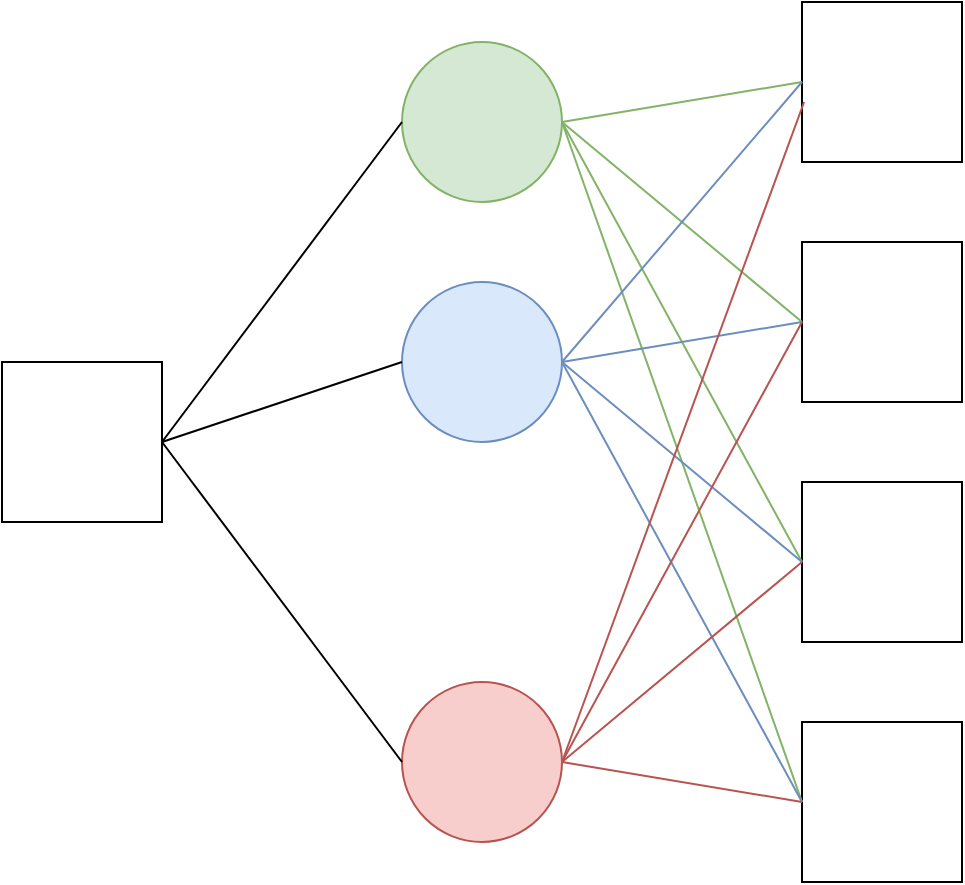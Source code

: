<mxfile version="10.7.5" type="github"><diagram id="SLm70Tk7dS_51QnFs_YJ" name="Page-1"><mxGraphModel dx="578" dy="737" grid="1" gridSize="10" guides="1" tooltips="1" connect="1" arrows="1" fold="1" page="1" pageScale="1" pageWidth="850" pageHeight="1100" math="0" shadow="0"><root><mxCell id="0"/><mxCell id="1" parent="0"/><mxCell id="nuVuQb8P60F_ykY6qicK-1" value="" style="whiteSpace=wrap;html=1;aspect=fixed;" vertex="1" parent="1"><mxGeometry x="40" y="280" width="80" height="80" as="geometry"/></mxCell><mxCell id="nuVuQb8P60F_ykY6qicK-2" value="" style="whiteSpace=wrap;html=1;aspect=fixed;" vertex="1" parent="1"><mxGeometry x="440" y="220" width="80" height="80" as="geometry"/></mxCell><mxCell id="nuVuQb8P60F_ykY6qicK-3" value="" style="ellipse;whiteSpace=wrap;html=1;aspect=fixed;fillColor=#d5e8d4;strokeColor=#82b366;" vertex="1" parent="1"><mxGeometry x="240" y="120" width="80" height="80" as="geometry"/></mxCell><mxCell id="nuVuQb8P60F_ykY6qicK-4" value="" style="whiteSpace=wrap;html=1;aspect=fixed;" vertex="1" parent="1"><mxGeometry x="440" y="100" width="80" height="80" as="geometry"/></mxCell><mxCell id="nuVuQb8P60F_ykY6qicK-5" value="" style="whiteSpace=wrap;html=1;aspect=fixed;" vertex="1" parent="1"><mxGeometry x="440" y="340" width="80" height="80" as="geometry"/></mxCell><mxCell id="nuVuQb8P60F_ykY6qicK-6" value="" style="whiteSpace=wrap;html=1;aspect=fixed;" vertex="1" parent="1"><mxGeometry x="440" y="460" width="80" height="80" as="geometry"/></mxCell><mxCell id="nuVuQb8P60F_ykY6qicK-8" value="" style="ellipse;whiteSpace=wrap;html=1;aspect=fixed;fillColor=#f8cecc;strokeColor=#b85450;" vertex="1" parent="1"><mxGeometry x="240" y="440" width="80" height="80" as="geometry"/></mxCell><mxCell id="nuVuQb8P60F_ykY6qicK-9" value="" style="ellipse;whiteSpace=wrap;html=1;aspect=fixed;fillColor=#dae8fc;strokeColor=#6c8ebf;" vertex="1" parent="1"><mxGeometry x="240" y="240" width="80" height="80" as="geometry"/></mxCell><mxCell id="nuVuQb8P60F_ykY6qicK-15" value="" style="endArrow=none;html=1;entryX=1;entryY=0.5;entryDx=0;entryDy=0;exitX=0;exitY=0.5;exitDx=0;exitDy=0;" edge="1" parent="1" source="nuVuQb8P60F_ykY6qicK-3" target="nuVuQb8P60F_ykY6qicK-1"><mxGeometry width="50" height="50" relative="1" as="geometry"><mxPoint x="40" y="610" as="sourcePoint"/><mxPoint x="90" y="560" as="targetPoint"/></mxGeometry></mxCell><mxCell id="nuVuQb8P60F_ykY6qicK-17" value="" style="endArrow=none;html=1;entryX=0;entryY=0.5;entryDx=0;entryDy=0;" edge="1" parent="1" target="nuVuQb8P60F_ykY6qicK-9"><mxGeometry width="50" height="50" relative="1" as="geometry"><mxPoint x="120" y="320" as="sourcePoint"/><mxPoint x="90" y="630" as="targetPoint"/></mxGeometry></mxCell><mxCell id="nuVuQb8P60F_ykY6qicK-19" value="" style="endArrow=none;html=1;exitX=1;exitY=0.5;exitDx=0;exitDy=0;entryX=0;entryY=0.5;entryDx=0;entryDy=0;" edge="1" parent="1" source="nuVuQb8P60F_ykY6qicK-1" target="nuVuQb8P60F_ykY6qicK-8"><mxGeometry width="50" height="50" relative="1" as="geometry"><mxPoint x="40" y="610" as="sourcePoint"/><mxPoint x="90" y="560" as="targetPoint"/></mxGeometry></mxCell><mxCell id="nuVuQb8P60F_ykY6qicK-20" value="" style="endArrow=none;html=1;entryX=1;entryY=0.5;entryDx=0;entryDy=0;exitX=0;exitY=0.5;exitDx=0;exitDy=0;fillColor=#d5e8d4;strokeColor=#82b366;" edge="1" parent="1" source="nuVuQb8P60F_ykY6qicK-4" target="nuVuQb8P60F_ykY6qicK-3"><mxGeometry width="50" height="50" relative="1" as="geometry"><mxPoint x="40" y="610" as="sourcePoint"/><mxPoint x="90" y="560" as="targetPoint"/></mxGeometry></mxCell><mxCell id="nuVuQb8P60F_ykY6qicK-21" value="" style="endArrow=none;html=1;entryX=1;entryY=0.5;entryDx=0;entryDy=0;exitX=0;exitY=0.5;exitDx=0;exitDy=0;fillColor=#d5e8d4;strokeColor=#82b366;" edge="1" parent="1" source="nuVuQb8P60F_ykY6qicK-2" target="nuVuQb8P60F_ykY6qicK-3"><mxGeometry width="50" height="50" relative="1" as="geometry"><mxPoint x="450" y="150" as="sourcePoint"/><mxPoint x="330" y="170" as="targetPoint"/></mxGeometry></mxCell><mxCell id="nuVuQb8P60F_ykY6qicK-22" value="" style="endArrow=none;html=1;entryX=1;entryY=0.5;entryDx=0;entryDy=0;exitX=0;exitY=0.5;exitDx=0;exitDy=0;fillColor=#d5e8d4;strokeColor=#82b366;" edge="1" parent="1" source="nuVuQb8P60F_ykY6qicK-5" target="nuVuQb8P60F_ykY6qicK-3"><mxGeometry width="50" height="50" relative="1" as="geometry"><mxPoint x="40" y="610" as="sourcePoint"/><mxPoint x="90" y="560" as="targetPoint"/></mxGeometry></mxCell><mxCell id="nuVuQb8P60F_ykY6qicK-23" value="" style="endArrow=none;html=1;exitX=0;exitY=0.5;exitDx=0;exitDy=0;fillColor=#d5e8d4;strokeColor=#82b366;" edge="1" parent="1" source="nuVuQb8P60F_ykY6qicK-6"><mxGeometry width="50" height="50" relative="1" as="geometry"><mxPoint x="40" y="610" as="sourcePoint"/><mxPoint x="320" y="160" as="targetPoint"/></mxGeometry></mxCell><mxCell id="nuVuQb8P60F_ykY6qicK-24" value="" style="endArrow=none;html=1;entryX=1;entryY=0.5;entryDx=0;entryDy=0;exitX=0;exitY=0.5;exitDx=0;exitDy=0;fillColor=#dae8fc;strokeColor=#6c8ebf;" edge="1" parent="1" source="nuVuQb8P60F_ykY6qicK-4" target="nuVuQb8P60F_ykY6qicK-9"><mxGeometry width="50" height="50" relative="1" as="geometry"><mxPoint x="40" y="610" as="sourcePoint"/><mxPoint x="90" y="560" as="targetPoint"/></mxGeometry></mxCell><mxCell id="nuVuQb8P60F_ykY6qicK-25" value="" style="endArrow=none;html=1;entryX=1;entryY=0.5;entryDx=0;entryDy=0;exitX=0;exitY=0.5;exitDx=0;exitDy=0;fillColor=#dae8fc;strokeColor=#6c8ebf;" edge="1" parent="1" source="nuVuQb8P60F_ykY6qicK-5" target="nuVuQb8P60F_ykY6qicK-9"><mxGeometry width="50" height="50" relative="1" as="geometry"><mxPoint x="40" y="610" as="sourcePoint"/><mxPoint x="90" y="560" as="targetPoint"/></mxGeometry></mxCell><mxCell id="nuVuQb8P60F_ykY6qicK-26" value="" style="endArrow=none;html=1;fillColor=#dae8fc;strokeColor=#6c8ebf;exitX=0;exitY=0.5;exitDx=0;exitDy=0;" edge="1" parent="1" source="nuVuQb8P60F_ykY6qicK-6"><mxGeometry width="50" height="50" relative="1" as="geometry"><mxPoint x="400" y="510" as="sourcePoint"/><mxPoint x="320" y="280" as="targetPoint"/></mxGeometry></mxCell><mxCell id="nuVuQb8P60F_ykY6qicK-27" value="" style="endArrow=none;html=1;entryX=1;entryY=0.5;entryDx=0;entryDy=0;exitX=0;exitY=0.5;exitDx=0;exitDy=0;fillColor=#dae8fc;strokeColor=#6c8ebf;" edge="1" parent="1" source="nuVuQb8P60F_ykY6qicK-2" target="nuVuQb8P60F_ykY6qicK-9"><mxGeometry width="50" height="50" relative="1" as="geometry"><mxPoint x="450" y="390" as="sourcePoint"/><mxPoint x="330" y="290" as="targetPoint"/></mxGeometry></mxCell><mxCell id="nuVuQb8P60F_ykY6qicK-28" value="" style="endArrow=none;html=1;fillColor=#f8cecc;strokeColor=#b85450;entryX=1;entryY=0.5;entryDx=0;entryDy=0;exitX=0;exitY=0.5;exitDx=0;exitDy=0;" edge="1" parent="1" source="nuVuQb8P60F_ykY6qicK-2" target="nuVuQb8P60F_ykY6qicK-8"><mxGeometry width="50" height="50" relative="1" as="geometry"><mxPoint x="40" y="610" as="sourcePoint"/><mxPoint x="90" y="560" as="targetPoint"/></mxGeometry></mxCell><mxCell id="nuVuQb8P60F_ykY6qicK-29" value="" style="endArrow=none;html=1;entryX=1;entryY=0.5;entryDx=0;entryDy=0;exitX=0.013;exitY=0.625;exitDx=0;exitDy=0;exitPerimeter=0;fillColor=#f8cecc;strokeColor=#b85450;" edge="1" parent="1" source="nuVuQb8P60F_ykY6qicK-4" target="nuVuQb8P60F_ykY6qicK-8"><mxGeometry width="50" height="50" relative="1" as="geometry"><mxPoint x="40" y="610" as="sourcePoint"/><mxPoint x="90" y="560" as="targetPoint"/></mxGeometry></mxCell><mxCell id="nuVuQb8P60F_ykY6qicK-30" value="" style="endArrow=none;html=1;entryX=1;entryY=0.5;entryDx=0;entryDy=0;exitX=0;exitY=0.5;exitDx=0;exitDy=0;fillColor=#f8cecc;strokeColor=#b85450;" edge="1" parent="1" source="nuVuQb8P60F_ykY6qicK-5" target="nuVuQb8P60F_ykY6qicK-8"><mxGeometry width="50" height="50" relative="1" as="geometry"><mxPoint x="40" y="610" as="sourcePoint"/><mxPoint x="90" y="560" as="targetPoint"/></mxGeometry></mxCell><mxCell id="nuVuQb8P60F_ykY6qicK-31" value="" style="endArrow=none;html=1;entryX=1;entryY=0.5;entryDx=0;entryDy=0;fillColor=#f8cecc;strokeColor=#b85450;exitX=0;exitY=0.5;exitDx=0;exitDy=0;" edge="1" parent="1" source="nuVuQb8P60F_ykY6qicK-6" target="nuVuQb8P60F_ykY6qicK-8"><mxGeometry width="50" height="50" relative="1" as="geometry"><mxPoint x="360" y="590" as="sourcePoint"/><mxPoint x="90" y="560" as="targetPoint"/></mxGeometry></mxCell></root></mxGraphModel></diagram></mxfile>